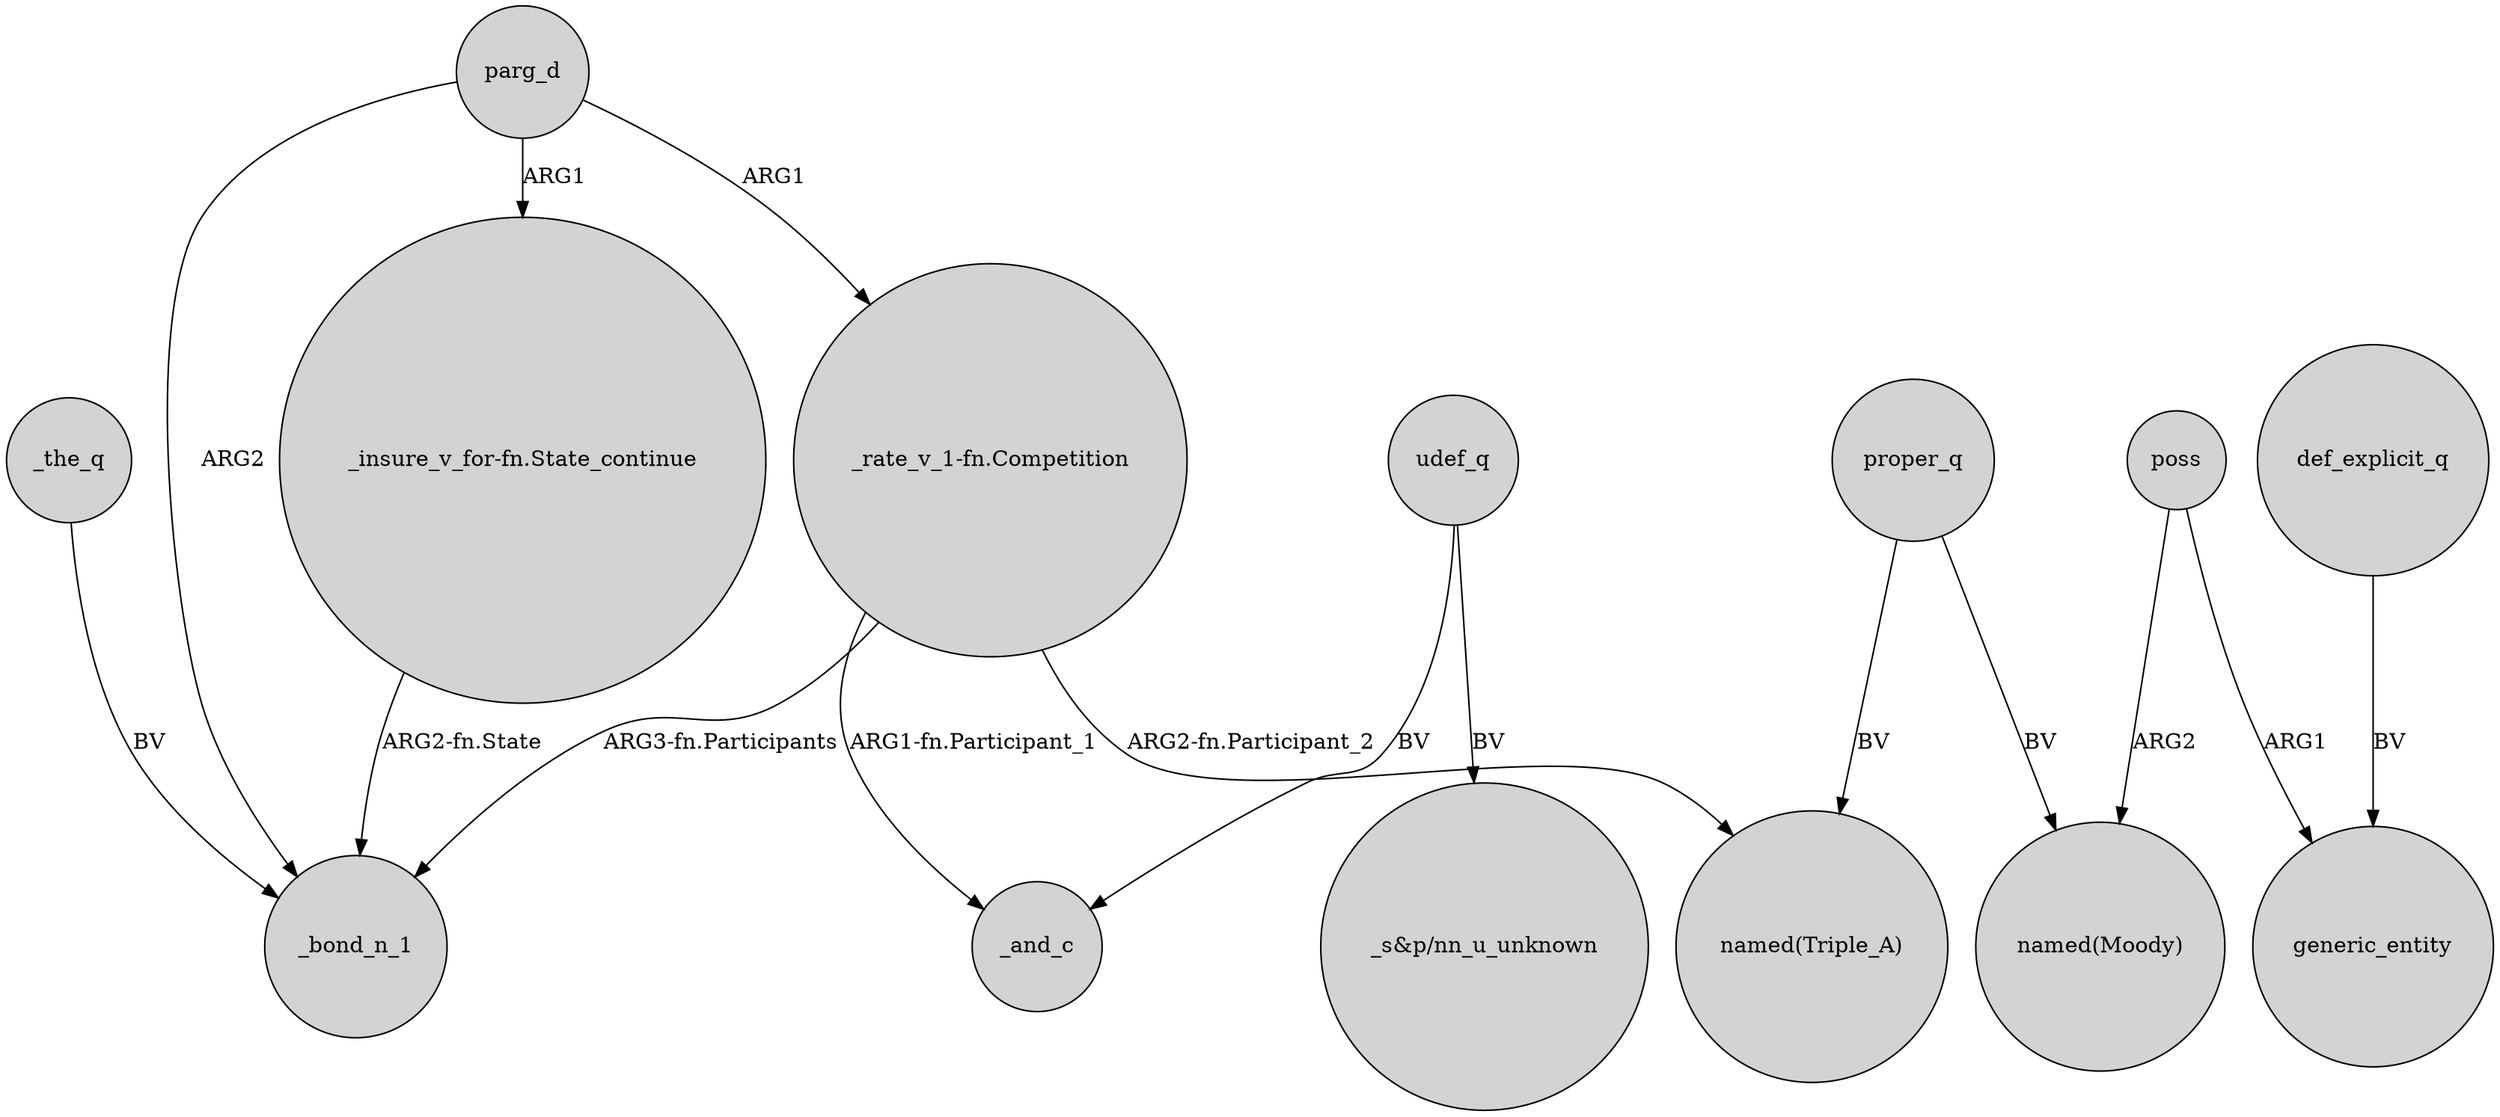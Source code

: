 digraph {
	node [shape=circle style=filled]
	proper_q -> "named(Triple_A)" [label=BV]
	"_rate_v_1-fn.Competition" -> _bond_n_1 [label="ARG3-fn.Participants"]
	parg_d -> "_rate_v_1-fn.Competition" [label=ARG1]
	udef_q -> "_s&p/nn_u_unknown" [label=BV]
	def_explicit_q -> generic_entity [label=BV]
	parg_d -> _bond_n_1 [label=ARG2]
	udef_q -> _and_c [label=BV]
	"_rate_v_1-fn.Competition" -> _and_c [label="ARG1-fn.Participant_1"]
	proper_q -> "named(Moody)" [label=BV]
	"_rate_v_1-fn.Competition" -> "named(Triple_A)" [label="ARG2-fn.Participant_2"]
	poss -> generic_entity [label=ARG1]
	parg_d -> "_insure_v_for-fn.State_continue" [label=ARG1]
	_the_q -> _bond_n_1 [label=BV]
	poss -> "named(Moody)" [label=ARG2]
	"_insure_v_for-fn.State_continue" -> _bond_n_1 [label="ARG2-fn.State"]
}
